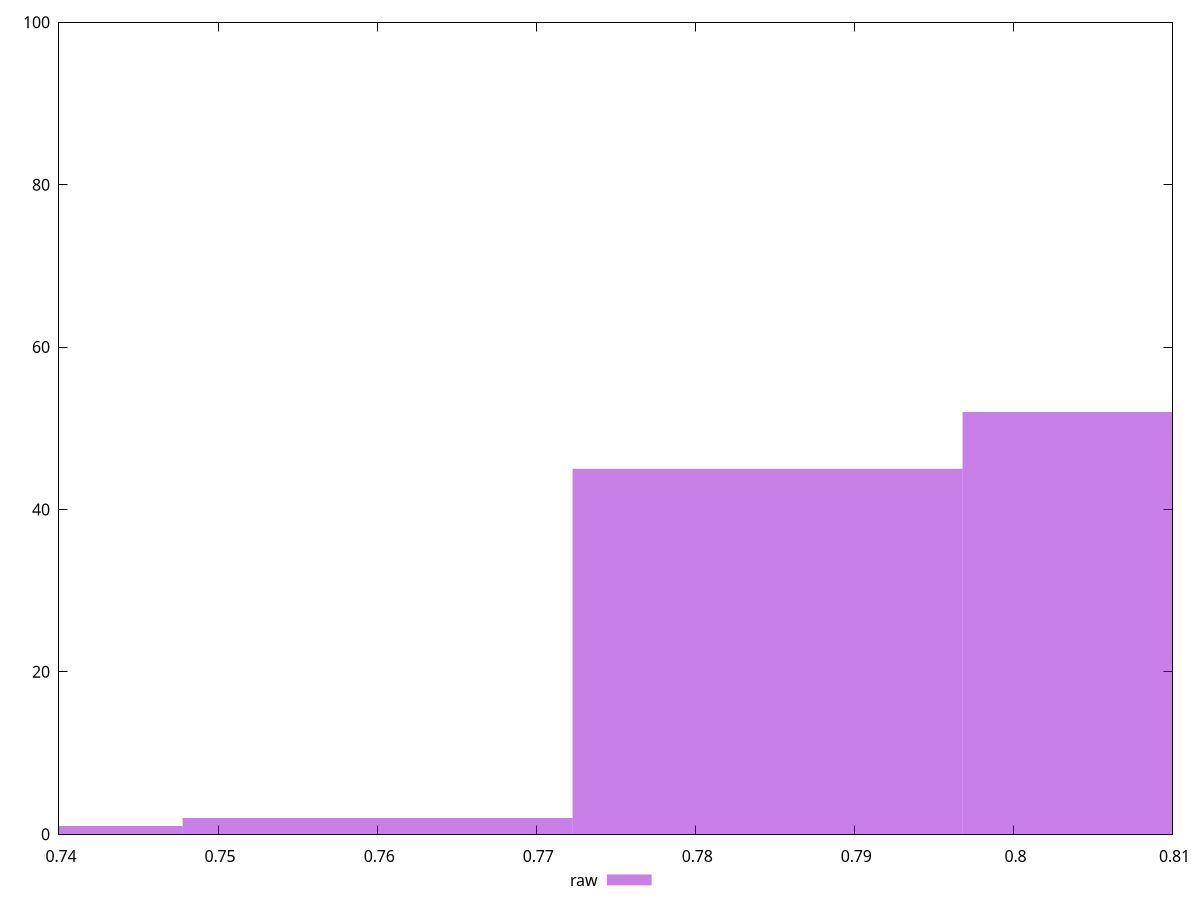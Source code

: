 reset

$raw <<EOF
0.7600278612680427 2
0.7845448890508827 45
0.7355108334852025 1
0.8090619168337227 52
EOF

set key outside below
set boxwidth 0.024517027782840085
set xrange [0.74:0.81]
set yrange [0:100]
set trange [0:100]
set style fill transparent solid 0.5 noborder
set terminal svg size 640, 490 enhanced background rgb 'white'
set output "report_00019_2021-02-10T18-14-37.922Z//meta/score/samples/pages+cached+noadtech+nomedia+nocss/raw/histogram.svg"

plot $raw title "raw" with boxes

reset
